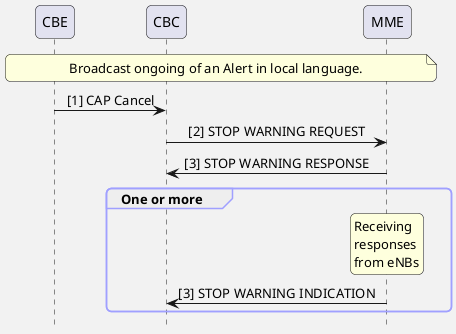 @startuml
hide footbox
skinparam Shadowing false
skinparam BackgroundColor #f2f2f2
skinparam SequenceGroupBodyBackgroundColor transparent
skinparam roundcorner 10
skinparam ParticipantPadding 30
skinparam BoxPadding 10
skinparam SequenceGroupBorderColor #a0a0ff
skinparam SequenceMessageAlign center

participant CBE as cbe
participant CBC as cbc
participant MME as mme


note across: Broadcast ongoing of an Alert in local language.  

cbe -> cbc: [1] CAP Cancel
cbc -> mme: [2] STOP WARNING REQUEST
mme -> cbc: [3] STOP WARNING RESPONSE

group One or more
rnote over mme
 Receiving 
 responses 
 from eNBs
endrnote
mme -> cbc: [3] STOP WARNING INDICATION
end

@enduml
